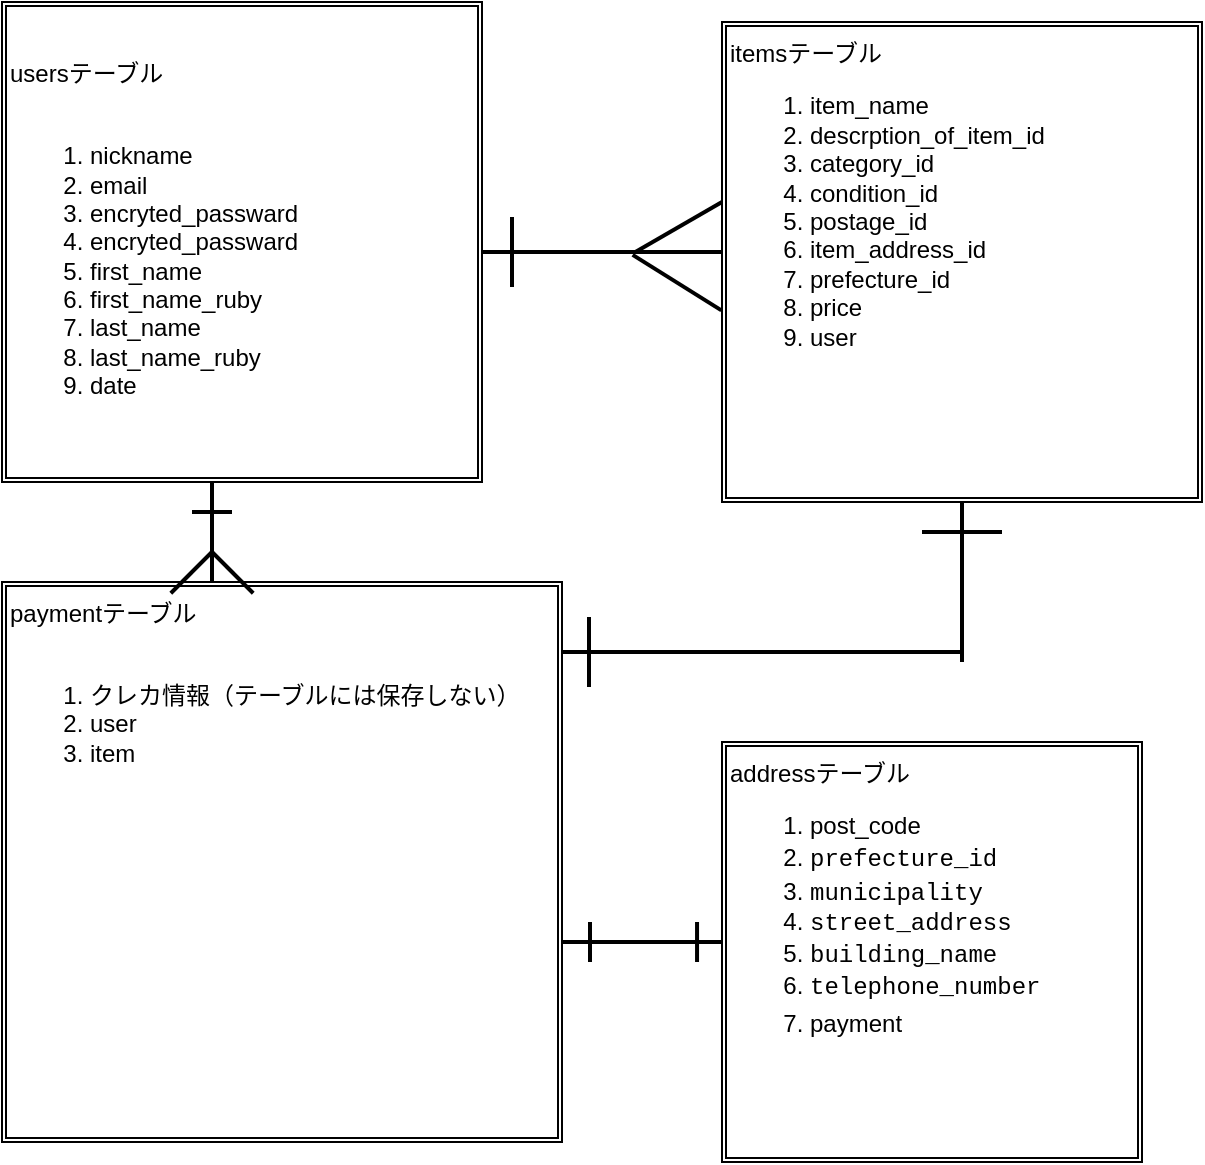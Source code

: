 <mxfile>
    <diagram id="_RZ2GBu5dfYIB4OOumt9" name="ページ1">
        <mxGraphModel dx="906" dy="647" grid="1" gridSize="10" guides="1" tooltips="1" connect="1" arrows="0" fold="1" page="1" pageScale="1" pageWidth="827" pageHeight="1169" background="none" math="0" shadow="0">
            <root>
                <mxCell id="0"/>
                <mxCell id="1" parent="0"/>
                <mxCell id="36" value="&lt;div&gt;usersテーブル&lt;/div&gt;&lt;div&gt;&lt;br&gt;&lt;/div&gt;&lt;div&gt;&lt;ol&gt;&lt;li style=&quot;&quot;&gt;nickname&lt;/li&gt;&lt;li style=&quot;&quot;&gt;email&lt;/li&gt;&lt;li style=&quot;&quot;&gt;encryted_passward&lt;/li&gt;&lt;li style=&quot;&quot;&gt;encryted_passward&lt;/li&gt;&lt;li style=&quot;&quot;&gt;first_name&lt;/li&gt;&lt;li style=&quot;border-color: var(--border-color);&quot;&gt;first_name_ruby&lt;/li&gt;&lt;li style=&quot;border-color: var(--border-color);&quot;&gt;last_name&lt;/li&gt;&lt;li style=&quot;border-color: var(--border-color);&quot;&gt;last_name_ruby&lt;/li&gt;&lt;li style=&quot;&quot;&gt;date&lt;/li&gt;&lt;/ol&gt;&lt;/div&gt;" style="shape=ext;double=1;whiteSpace=wrap;html=1;aspect=fixed;labelBackgroundColor=default;fontColor=#000000;align=left;verticalAlign=middle;" parent="1" vertex="1">
                    <mxGeometry x="120" y="70" width="240" height="240" as="geometry"/>
                </mxCell>
                <mxCell id="38" value="&lt;div style=&quot;&quot;&gt;itemsテーブル&lt;/div&gt;&lt;ol&gt;&lt;li style=&quot;&quot;&gt;item_name&lt;/li&gt;&lt;li&gt;descrption_of_item_id&lt;/li&gt;&lt;li&gt;category_id&lt;/li&gt;&lt;li&gt;condition_id&lt;/li&gt;&lt;li&gt;postage_id&lt;/li&gt;&lt;li&gt;item_address_id&lt;/li&gt;&lt;li&gt;prefecture_id&lt;/li&gt;&lt;li&gt;price&lt;/li&gt;&lt;li&gt;user&lt;/li&gt;&lt;/ol&gt;" style="shape=ext;double=1;whiteSpace=wrap;html=1;aspect=fixed;labelBackgroundColor=default;fontColor=#000000;verticalAlign=top;align=left;" parent="1" vertex="1">
                    <mxGeometry x="480" y="80" width="240" height="240" as="geometry"/>
                </mxCell>
                <mxCell id="39" value="paymentテーブル&lt;br&gt;&lt;br&gt;&lt;ol&gt;&lt;li&gt;クレカ情報（テーブルには保存しない）&lt;/li&gt;&lt;li&gt;user&lt;/li&gt;&lt;li&gt;item&lt;/li&gt;&lt;/ol&gt;" style="shape=ext;double=1;whiteSpace=wrap;html=1;aspect=fixed;labelBackgroundColor=default;fontColor=#000000;verticalAlign=top;align=left;" parent="1" vertex="1">
                    <mxGeometry x="120" y="360" width="280" height="280" as="geometry"/>
                </mxCell>
                <mxCell id="40" value="addressテーブル&lt;br&gt;&lt;ol style=&quot;border-color: var(--border-color); font-family: Helvetica;&quot;&gt;&lt;li style=&quot;color: rgb(0, 0, 0);&quot;&gt;post_code&lt;/li&gt;&lt;li style=&quot;&quot;&gt;&lt;div style=&quot;font-family: Menlo, Monaco, &amp;quot;Courier New&amp;quot;, monospace; line-height: 18px;&quot;&gt;&lt;div style=&quot;&quot;&gt;prefecture_id&lt;br&gt;&lt;/div&gt;&lt;/div&gt;&lt;/li&gt;&lt;li style=&quot;&quot;&gt;&lt;div&gt;&lt;span style=&quot;font-family: Menlo, Monaco, &amp;quot;Courier New&amp;quot;, monospace; background-color: rgb(255, 255, 255);&quot;&gt;&lt;div style=&quot;border-color: var(--border-color);&quot;&gt;municipality&lt;/div&gt;&lt;/span&gt;&lt;/div&gt;&lt;/li&gt;&lt;li style=&quot;&quot;&gt;&lt;div style=&quot;border-color: var(--border-color);&quot;&gt;&lt;span style=&quot;background-color: rgb(255, 255, 255);&quot;&gt;&lt;span style=&quot;font-family: Menlo, Monaco, &amp;quot;Courier New&amp;quot;, monospace;&quot;&gt;street_address&lt;/span&gt;&lt;br&gt;&lt;/span&gt;&lt;/div&gt;&lt;/li&gt;&lt;li style=&quot;&quot;&gt;&lt;div style=&quot;border-color: var(--border-color);&quot;&gt;&lt;span style=&quot;font-family: Menlo, Monaco, &amp;quot;Courier New&amp;quot;, monospace; background-color: rgb(255, 255, 255);&quot;&gt;building_name&lt;/span&gt;&lt;/div&gt;&lt;/li&gt;&lt;li style=&quot;&quot;&gt;&lt;div style=&quot;border-color: var(--border-color);&quot;&gt;&lt;span style=&quot;font-family: Menlo, Monaco, &amp;quot;Courier New&amp;quot;, monospace; background-color: rgb(255, 255, 255);&quot;&gt;&lt;div style=&quot;line-height: 18px;&quot;&gt;telephone_number&lt;/div&gt;&lt;/span&gt;&lt;/div&gt;&lt;/li&gt;&lt;li style=&quot;&quot;&gt;&lt;div style=&quot;line-height: 18px;&quot;&gt;payment&lt;/div&gt;&lt;/li&gt;&lt;/ol&gt;" style="shape=ext;double=1;whiteSpace=wrap;html=1;aspect=fixed;labelBackgroundColor=default;fontColor=#000000;align=left;verticalAlign=top;" parent="1" vertex="1">
                    <mxGeometry x="480" y="440" width="210" height="210" as="geometry"/>
                </mxCell>
                <mxCell id="44" value="" style="line;strokeWidth=2;html=1;labelBackgroundColor=default;fontColor=#000000;" parent="1" vertex="1">
                    <mxGeometry x="360" y="190" width="120" height="10" as="geometry"/>
                </mxCell>
                <mxCell id="45" value="" style="line;strokeWidth=2;html=1;labelBackgroundColor=default;fontColor=#000000;rotation=-30;" parent="1" vertex="1">
                    <mxGeometry x="433.35" y="172.5" width="50" height="20" as="geometry"/>
                </mxCell>
                <mxCell id="46" value="" style="line;strokeWidth=2;html=1;labelBackgroundColor=default;fontColor=#000000;direction=south;rotation=122;" parent="1" vertex="1">
                    <mxGeometry x="452.52" y="184.15" width="10" height="52.35" as="geometry"/>
                </mxCell>
                <mxCell id="48" value="" style="line;strokeWidth=2;html=1;labelBackgroundColor=default;fontColor=#000000;direction=south;" parent="1" vertex="1">
                    <mxGeometry x="370" y="177.5" width="10" height="35" as="geometry"/>
                </mxCell>
                <mxCell id="50" value="" style="line;strokeWidth=2;direction=south;html=1;labelBackgroundColor=default;fontColor=#000000;" parent="1" vertex="1">
                    <mxGeometry x="220" y="310" width="10" height="50" as="geometry"/>
                </mxCell>
                <mxCell id="51" value="" style="line;strokeWidth=2;direction=south;html=1;labelBackgroundColor=default;fontColor=#000000;rotation=45;" parent="1" vertex="1">
                    <mxGeometry x="210" y="340" width="10" height="30" as="geometry"/>
                </mxCell>
                <mxCell id="52" value="" style="line;strokeWidth=2;direction=south;html=1;labelBackgroundColor=default;fontColor=#000000;rotation=-45;" parent="1" vertex="1">
                    <mxGeometry x="230" y="340" width="10" height="30" as="geometry"/>
                </mxCell>
                <mxCell id="53" value="" style="line;strokeWidth=2;html=1;labelBackgroundColor=default;fontColor=#000000;" parent="1" vertex="1">
                    <mxGeometry x="215" y="320" width="20" height="10" as="geometry"/>
                </mxCell>
                <mxCell id="55" value="" style="line;strokeWidth=2;html=1;labelBackgroundColor=default;fontColor=#000000;" parent="1" vertex="1">
                    <mxGeometry x="400" y="390" width="200" height="10" as="geometry"/>
                </mxCell>
                <mxCell id="57" value="" style="line;strokeWidth=2;direction=south;html=1;labelBackgroundColor=default;fontColor=#000000;" parent="1" vertex="1">
                    <mxGeometry x="595" y="320" width="10" height="80" as="geometry"/>
                </mxCell>
                <mxCell id="58" value="" style="line;strokeWidth=2;html=1;labelBackgroundColor=default;fontColor=#000000;rotation=90;" parent="1" vertex="1">
                    <mxGeometry x="396" y="390" width="35" height="10" as="geometry"/>
                </mxCell>
                <mxCell id="59" value="" style="line;strokeWidth=2;html=1;labelBackgroundColor=default;fontColor=#000000;" parent="1" vertex="1">
                    <mxGeometry x="580" y="330" width="40" height="10" as="geometry"/>
                </mxCell>
                <mxCell id="60" value="" style="line;strokeWidth=2;html=1;labelBackgroundColor=default;fontColor=#000000;" parent="1" vertex="1">
                    <mxGeometry x="400" y="535" width="80" height="10" as="geometry"/>
                </mxCell>
                <mxCell id="61" value="" style="line;strokeWidth=2;direction=south;html=1;labelBackgroundColor=default;fontColor=#000000;" parent="1" vertex="1">
                    <mxGeometry x="409" y="530" width="10" height="20" as="geometry"/>
                </mxCell>
                <mxCell id="62" value="" style="line;strokeWidth=2;direction=south;html=1;labelBackgroundColor=default;fontColor=#000000;" parent="1" vertex="1">
                    <mxGeometry x="462.52" y="530" width="10" height="20" as="geometry"/>
                </mxCell>
            </root>
        </mxGraphModel>
    </diagram>
</mxfile>